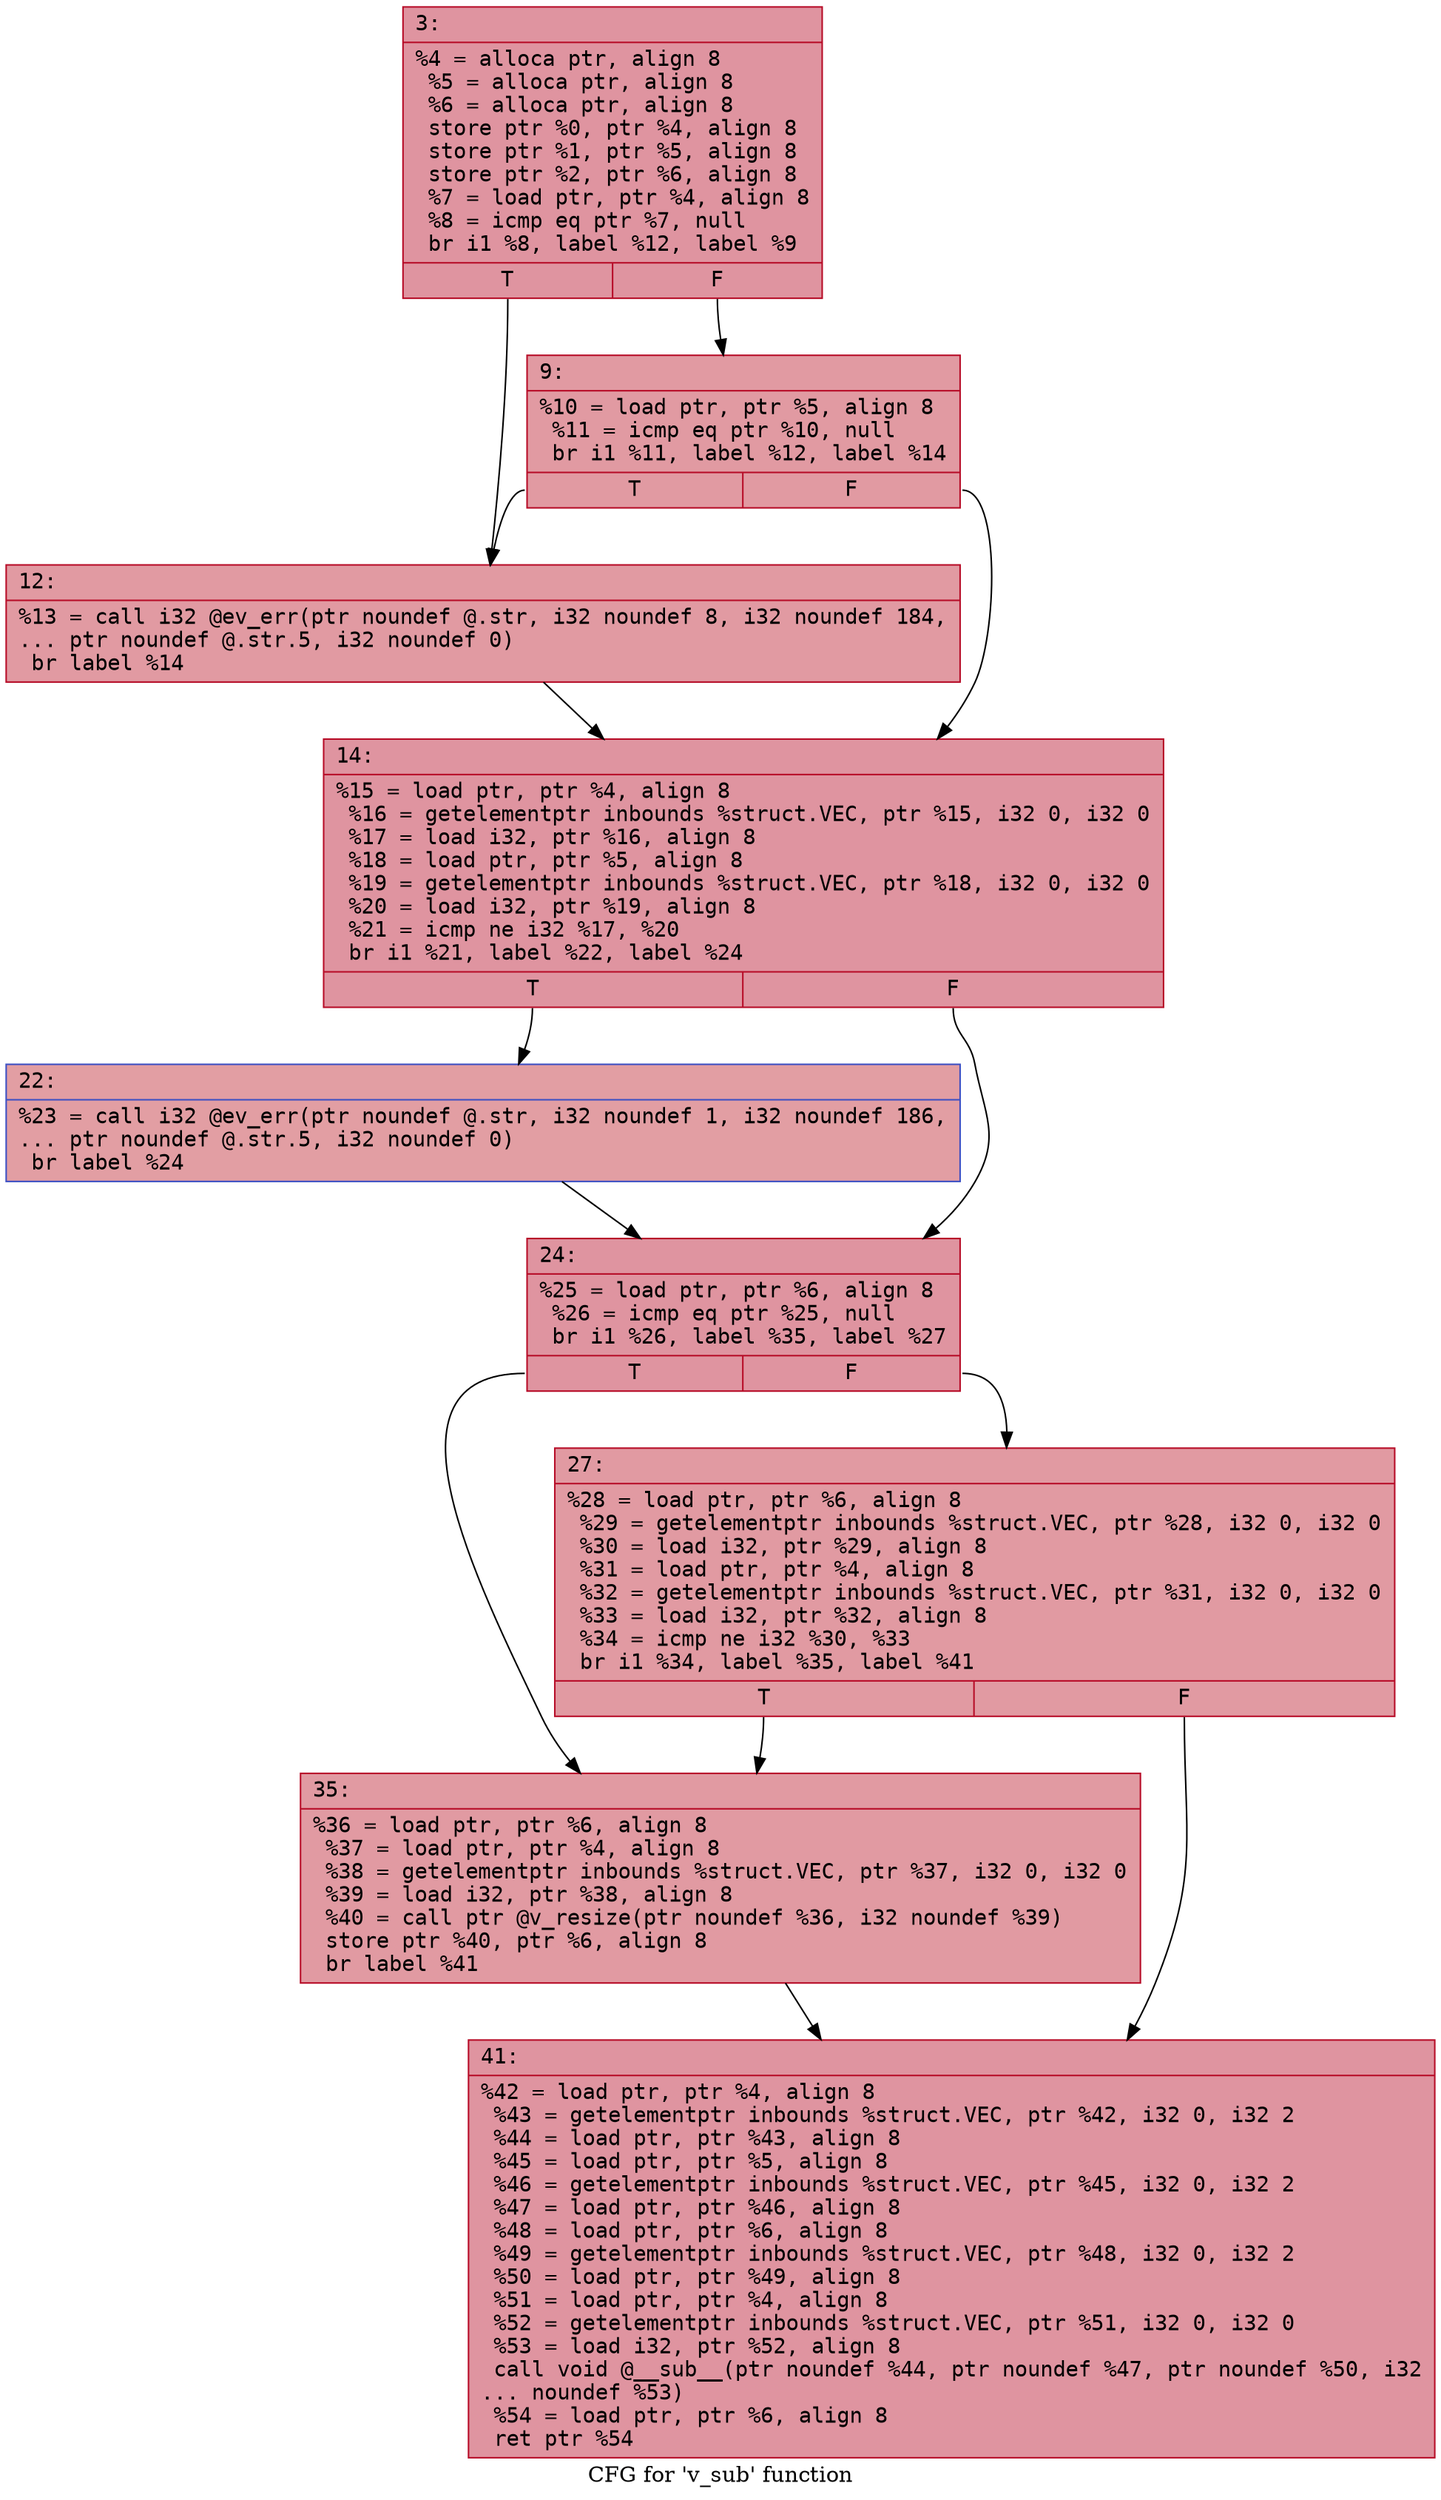 digraph "CFG for 'v_sub' function" {
	label="CFG for 'v_sub' function";

	Node0x600000bbf020 [shape=record,color="#b70d28ff", style=filled, fillcolor="#b70d2870" fontname="Courier",label="{3:\l|  %4 = alloca ptr, align 8\l  %5 = alloca ptr, align 8\l  %6 = alloca ptr, align 8\l  store ptr %0, ptr %4, align 8\l  store ptr %1, ptr %5, align 8\l  store ptr %2, ptr %6, align 8\l  %7 = load ptr, ptr %4, align 8\l  %8 = icmp eq ptr %7, null\l  br i1 %8, label %12, label %9\l|{<s0>T|<s1>F}}"];
	Node0x600000bbf020:s0 -> Node0x600000bbf0c0[tooltip="3 -> 12\nProbability 37.50%" ];
	Node0x600000bbf020:s1 -> Node0x600000bbf070[tooltip="3 -> 9\nProbability 62.50%" ];
	Node0x600000bbf070 [shape=record,color="#b70d28ff", style=filled, fillcolor="#bb1b2c70" fontname="Courier",label="{9:\l|  %10 = load ptr, ptr %5, align 8\l  %11 = icmp eq ptr %10, null\l  br i1 %11, label %12, label %14\l|{<s0>T|<s1>F}}"];
	Node0x600000bbf070:s0 -> Node0x600000bbf0c0[tooltip="9 -> 12\nProbability 37.50%" ];
	Node0x600000bbf070:s1 -> Node0x600000bbf110[tooltip="9 -> 14\nProbability 62.50%" ];
	Node0x600000bbf0c0 [shape=record,color="#b70d28ff", style=filled, fillcolor="#bb1b2c70" fontname="Courier",label="{12:\l|  %13 = call i32 @ev_err(ptr noundef @.str, i32 noundef 8, i32 noundef 184,\l... ptr noundef @.str.5, i32 noundef 0)\l  br label %14\l}"];
	Node0x600000bbf0c0 -> Node0x600000bbf110[tooltip="12 -> 14\nProbability 100.00%" ];
	Node0x600000bbf110 [shape=record,color="#b70d28ff", style=filled, fillcolor="#b70d2870" fontname="Courier",label="{14:\l|  %15 = load ptr, ptr %4, align 8\l  %16 = getelementptr inbounds %struct.VEC, ptr %15, i32 0, i32 0\l  %17 = load i32, ptr %16, align 8\l  %18 = load ptr, ptr %5, align 8\l  %19 = getelementptr inbounds %struct.VEC, ptr %18, i32 0, i32 0\l  %20 = load i32, ptr %19, align 8\l  %21 = icmp ne i32 %17, %20\l  br i1 %21, label %22, label %24\l|{<s0>T|<s1>F}}"];
	Node0x600000bbf110:s0 -> Node0x600000bbf160[tooltip="14 -> 22\nProbability 50.00%" ];
	Node0x600000bbf110:s1 -> Node0x600000bbf1b0[tooltip="14 -> 24\nProbability 50.00%" ];
	Node0x600000bbf160 [shape=record,color="#3d50c3ff", style=filled, fillcolor="#be242e70" fontname="Courier",label="{22:\l|  %23 = call i32 @ev_err(ptr noundef @.str, i32 noundef 1, i32 noundef 186,\l... ptr noundef @.str.5, i32 noundef 0)\l  br label %24\l}"];
	Node0x600000bbf160 -> Node0x600000bbf1b0[tooltip="22 -> 24\nProbability 100.00%" ];
	Node0x600000bbf1b0 [shape=record,color="#b70d28ff", style=filled, fillcolor="#b70d2870" fontname="Courier",label="{24:\l|  %25 = load ptr, ptr %6, align 8\l  %26 = icmp eq ptr %25, null\l  br i1 %26, label %35, label %27\l|{<s0>T|<s1>F}}"];
	Node0x600000bbf1b0:s0 -> Node0x600000bbf250[tooltip="24 -> 35\nProbability 37.50%" ];
	Node0x600000bbf1b0:s1 -> Node0x600000bbf200[tooltip="24 -> 27\nProbability 62.50%" ];
	Node0x600000bbf200 [shape=record,color="#b70d28ff", style=filled, fillcolor="#bb1b2c70" fontname="Courier",label="{27:\l|  %28 = load ptr, ptr %6, align 8\l  %29 = getelementptr inbounds %struct.VEC, ptr %28, i32 0, i32 0\l  %30 = load i32, ptr %29, align 8\l  %31 = load ptr, ptr %4, align 8\l  %32 = getelementptr inbounds %struct.VEC, ptr %31, i32 0, i32 0\l  %33 = load i32, ptr %32, align 8\l  %34 = icmp ne i32 %30, %33\l  br i1 %34, label %35, label %41\l|{<s0>T|<s1>F}}"];
	Node0x600000bbf200:s0 -> Node0x600000bbf250[tooltip="27 -> 35\nProbability 50.00%" ];
	Node0x600000bbf200:s1 -> Node0x600000bbf2a0[tooltip="27 -> 41\nProbability 50.00%" ];
	Node0x600000bbf250 [shape=record,color="#b70d28ff", style=filled, fillcolor="#bb1b2c70" fontname="Courier",label="{35:\l|  %36 = load ptr, ptr %6, align 8\l  %37 = load ptr, ptr %4, align 8\l  %38 = getelementptr inbounds %struct.VEC, ptr %37, i32 0, i32 0\l  %39 = load i32, ptr %38, align 8\l  %40 = call ptr @v_resize(ptr noundef %36, i32 noundef %39)\l  store ptr %40, ptr %6, align 8\l  br label %41\l}"];
	Node0x600000bbf250 -> Node0x600000bbf2a0[tooltip="35 -> 41\nProbability 100.00%" ];
	Node0x600000bbf2a0 [shape=record,color="#b70d28ff", style=filled, fillcolor="#b70d2870" fontname="Courier",label="{41:\l|  %42 = load ptr, ptr %4, align 8\l  %43 = getelementptr inbounds %struct.VEC, ptr %42, i32 0, i32 2\l  %44 = load ptr, ptr %43, align 8\l  %45 = load ptr, ptr %5, align 8\l  %46 = getelementptr inbounds %struct.VEC, ptr %45, i32 0, i32 2\l  %47 = load ptr, ptr %46, align 8\l  %48 = load ptr, ptr %6, align 8\l  %49 = getelementptr inbounds %struct.VEC, ptr %48, i32 0, i32 2\l  %50 = load ptr, ptr %49, align 8\l  %51 = load ptr, ptr %4, align 8\l  %52 = getelementptr inbounds %struct.VEC, ptr %51, i32 0, i32 0\l  %53 = load i32, ptr %52, align 8\l  call void @__sub__(ptr noundef %44, ptr noundef %47, ptr noundef %50, i32\l... noundef %53)\l  %54 = load ptr, ptr %6, align 8\l  ret ptr %54\l}"];
}
